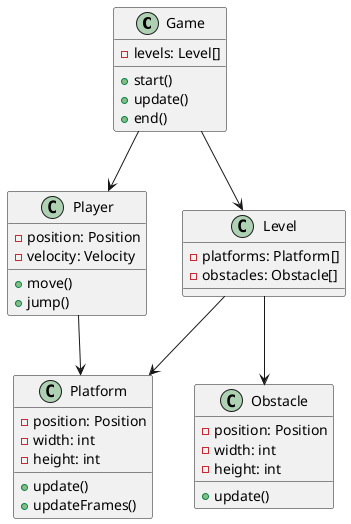 @startuml
class Game {
  - levels: Level[]
  + start()
  + update()
  + end()
}

class Level {
  - platforms: Platform[]
  - obstacles: Obstacle[]

}

class Player {
  - position: Position
  - velocity: Velocity
    + move()
  + jump()
}

class Platform {
  - position: Position
  - width: int
  - height: int
  + update()
  + updateFrames()
}

class Obstacle {
  - position: Position
  - width: int
  - height: int
  + update()
}



Game --> Level
Game --> Player
Level --> Platform
Level --> Obstacle
Player --> Platform

@enduml